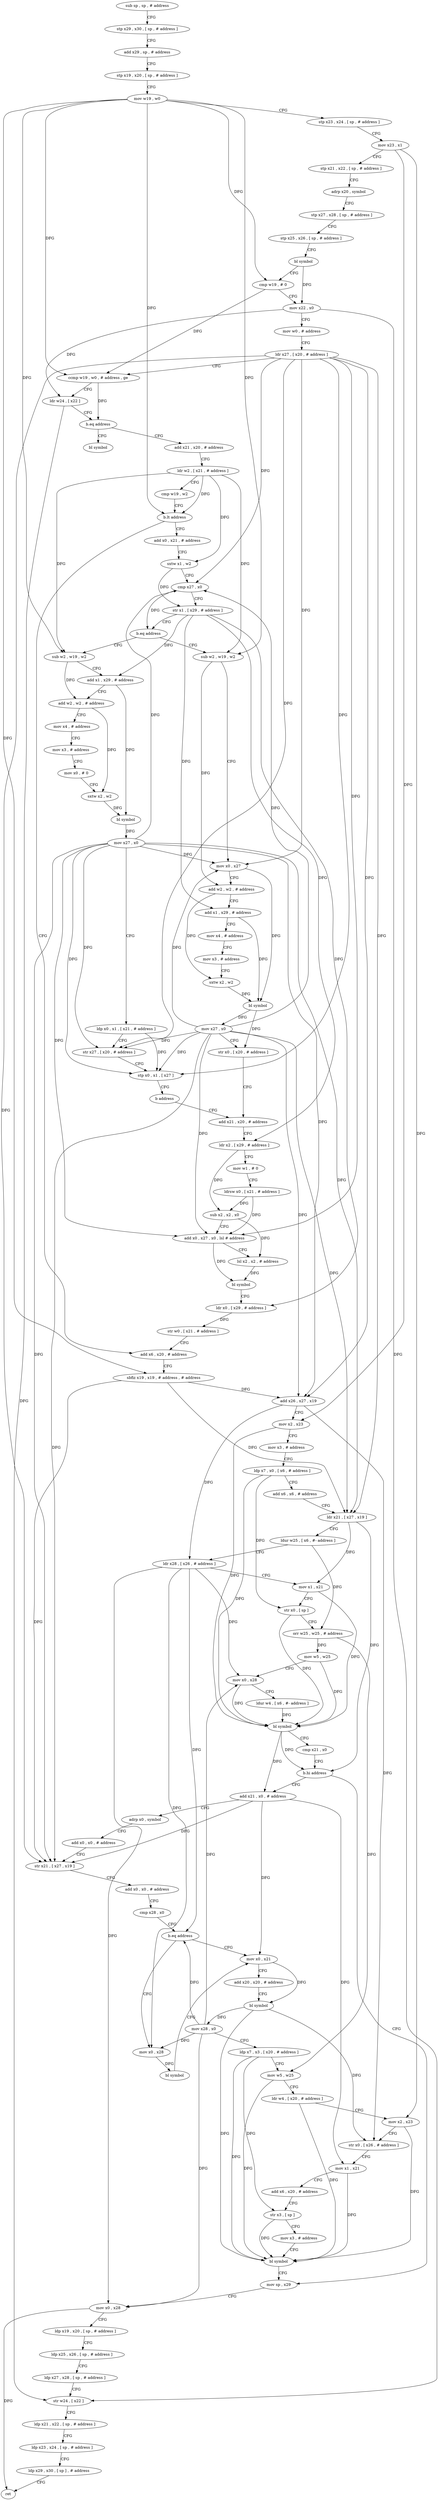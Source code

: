 digraph "func" {
"4224056" [label = "sub sp , sp , # address" ]
"4224060" [label = "stp x29 , x30 , [ sp , # address ]" ]
"4224064" [label = "add x29 , sp , # address" ]
"4224068" [label = "stp x19 , x20 , [ sp , # address ]" ]
"4224072" [label = "mov w19 , w0" ]
"4224076" [label = "stp x23 , x24 , [ sp , # address ]" ]
"4224080" [label = "mov x23 , x1" ]
"4224084" [label = "stp x21 , x22 , [ sp , # address ]" ]
"4224088" [label = "adrp x20 , symbol" ]
"4224092" [label = "stp x27 , x28 , [ sp , # address ]" ]
"4224096" [label = "stp x25 , x26 , [ sp , # address ]" ]
"4224100" [label = "bl symbol" ]
"4224104" [label = "cmp w19 , # 0" ]
"4224108" [label = "mov x22 , x0" ]
"4224112" [label = "mov w0 , # address" ]
"4224116" [label = "ldr x27 , [ x20 , # address ]" ]
"4224120" [label = "ccmp w19 , w0 , # address , ge" ]
"4224124" [label = "ldr w24 , [ x22 ]" ]
"4224128" [label = "b.eq address" ]
"4224508" [label = "bl symbol" ]
"4224132" [label = "add x21 , x20 , # address" ]
"4224136" [label = "ldr w2 , [ x21 , # address ]" ]
"4224140" [label = "cmp w19 , w2" ]
"4224144" [label = "b.lt address" ]
"4224248" [label = "add x6 , x20 , # address" ]
"4224148" [label = "add x0 , x21 , # address" ]
"4224252" [label = "sbfiz x19 , x19 , # address , # address" ]
"4224256" [label = "add x26 , x27 , x19" ]
"4224260" [label = "mov x2 , x23" ]
"4224264" [label = "mov x3 , # address" ]
"4224268" [label = "ldp x7 , x0 , [ x6 , # address ]" ]
"4224272" [label = "add x6 , x6 , # address" ]
"4224276" [label = "ldr x21 , [ x27 , x19 ]" ]
"4224280" [label = "ldur w25 , [ x6 , #- address ]" ]
"4224284" [label = "ldr x28 , [ x26 , # address ]" ]
"4224288" [label = "mov x1 , x21" ]
"4224292" [label = "str x0 , [ sp ]" ]
"4224296" [label = "orr w25 , w25 , # address" ]
"4224300" [label = "mov w5 , w25" ]
"4224304" [label = "mov x0 , x28" ]
"4224308" [label = "ldur w4 , [ x6 , #- address ]" ]
"4224312" [label = "bl symbol" ]
"4224316" [label = "cmp x21 , x0" ]
"4224320" [label = "b.hi address" ]
"4224416" [label = "mov sp , x29" ]
"4224324" [label = "add x21 , x0 , # address" ]
"4224152" [label = "sxtw x1 , w2" ]
"4224156" [label = "cmp x27 , x0" ]
"4224160" [label = "str x1 , [ x29 , # address ]" ]
"4224164" [label = "b.eq address" ]
"4224456" [label = "sub w2 , w19 , w2" ]
"4224168" [label = "sub w2 , w19 , w2" ]
"4224420" [label = "mov x0 , x28" ]
"4224424" [label = "ldp x19 , x20 , [ sp , # address ]" ]
"4224428" [label = "ldp x25 , x26 , [ sp , # address ]" ]
"4224432" [label = "ldp x27 , x28 , [ sp , # address ]" ]
"4224436" [label = "str w24 , [ x22 ]" ]
"4224440" [label = "ldp x21 , x22 , [ sp , # address ]" ]
"4224444" [label = "ldp x23 , x24 , [ sp , # address ]" ]
"4224448" [label = "ldp x29 , x30 , [ sp ] , # address" ]
"4224452" [label = "ret" ]
"4224328" [label = "adrp x0 , symbol" ]
"4224332" [label = "add x0 , x0 , # address" ]
"4224336" [label = "str x21 , [ x27 , x19 ]" ]
"4224340" [label = "add x0 , x0 , # address" ]
"4224344" [label = "cmp x28 , x0" ]
"4224348" [label = "b.eq address" ]
"4224360" [label = "mov x0 , x21" ]
"4224352" [label = "mov x0 , x28" ]
"4224460" [label = "add x1 , x29 , # address" ]
"4224464" [label = "add w2 , w2 , # address" ]
"4224468" [label = "mov x4 , # address" ]
"4224472" [label = "mov x3 , # address" ]
"4224476" [label = "mov x0 , # 0" ]
"4224480" [label = "sxtw x2 , w2" ]
"4224484" [label = "bl symbol" ]
"4224488" [label = "mov x27 , x0" ]
"4224492" [label = "ldp x0 , x1 , [ x21 , # address ]" ]
"4224496" [label = "str x27 , [ x20 , # address ]" ]
"4224500" [label = "stp x0 , x1 , [ x27 ]" ]
"4224504" [label = "b address" ]
"4224208" [label = "add x21 , x20 , # address" ]
"4224172" [label = "mov x0 , x27" ]
"4224176" [label = "add w2 , w2 , # address" ]
"4224180" [label = "add x1 , x29 , # address" ]
"4224184" [label = "mov x4 , # address" ]
"4224188" [label = "mov x3 , # address" ]
"4224192" [label = "sxtw x2 , w2" ]
"4224196" [label = "bl symbol" ]
"4224200" [label = "mov x27 , x0" ]
"4224204" [label = "str x0 , [ x20 , # address ]" ]
"4224364" [label = "add x20 , x20 , # address" ]
"4224368" [label = "bl symbol" ]
"4224372" [label = "mov x28 , x0" ]
"4224376" [label = "ldp x7 , x3 , [ x20 , # address ]" ]
"4224380" [label = "mov w5 , w25" ]
"4224384" [label = "ldr w4 , [ x20 , # address ]" ]
"4224388" [label = "mov x2 , x23" ]
"4224392" [label = "str x0 , [ x26 , # address ]" ]
"4224396" [label = "mov x1 , x21" ]
"4224400" [label = "add x6 , x20 , # address" ]
"4224404" [label = "str x3 , [ sp ]" ]
"4224408" [label = "mov x3 , # address" ]
"4224412" [label = "bl symbol" ]
"4224356" [label = "bl symbol" ]
"4224212" [label = "ldr x2 , [ x29 , # address ]" ]
"4224216" [label = "mov w1 , # 0" ]
"4224220" [label = "ldrsw x0 , [ x21 , # address ]" ]
"4224224" [label = "sub x2 , x2 , x0" ]
"4224228" [label = "add x0 , x27 , x0 , lsl # address" ]
"4224232" [label = "lsl x2 , x2 , # address" ]
"4224236" [label = "bl symbol" ]
"4224240" [label = "ldr x0 , [ x29 , # address ]" ]
"4224244" [label = "str w0 , [ x21 , # address ]" ]
"4224056" -> "4224060" [ label = "CFG" ]
"4224060" -> "4224064" [ label = "CFG" ]
"4224064" -> "4224068" [ label = "CFG" ]
"4224068" -> "4224072" [ label = "CFG" ]
"4224072" -> "4224076" [ label = "CFG" ]
"4224072" -> "4224104" [ label = "DFG" ]
"4224072" -> "4224120" [ label = "DFG" ]
"4224072" -> "4224144" [ label = "DFG" ]
"4224072" -> "4224252" [ label = "DFG" ]
"4224072" -> "4224456" [ label = "DFG" ]
"4224072" -> "4224168" [ label = "DFG" ]
"4224076" -> "4224080" [ label = "CFG" ]
"4224080" -> "4224084" [ label = "CFG" ]
"4224080" -> "4224260" [ label = "DFG" ]
"4224080" -> "4224388" [ label = "DFG" ]
"4224084" -> "4224088" [ label = "CFG" ]
"4224088" -> "4224092" [ label = "CFG" ]
"4224092" -> "4224096" [ label = "CFG" ]
"4224096" -> "4224100" [ label = "CFG" ]
"4224100" -> "4224104" [ label = "CFG" ]
"4224100" -> "4224108" [ label = "DFG" ]
"4224104" -> "4224108" [ label = "CFG" ]
"4224104" -> "4224120" [ label = "DFG" ]
"4224108" -> "4224112" [ label = "CFG" ]
"4224108" -> "4224124" [ label = "DFG" ]
"4224108" -> "4224436" [ label = "DFG" ]
"4224112" -> "4224116" [ label = "CFG" ]
"4224116" -> "4224120" [ label = "CFG" ]
"4224116" -> "4224256" [ label = "DFG" ]
"4224116" -> "4224276" [ label = "DFG" ]
"4224116" -> "4224156" [ label = "DFG" ]
"4224116" -> "4224336" [ label = "DFG" ]
"4224116" -> "4224496" [ label = "DFG" ]
"4224116" -> "4224500" [ label = "DFG" ]
"4224116" -> "4224172" [ label = "DFG" ]
"4224116" -> "4224228" [ label = "DFG" ]
"4224120" -> "4224124" [ label = "CFG" ]
"4224120" -> "4224128" [ label = "DFG" ]
"4224124" -> "4224128" [ label = "CFG" ]
"4224124" -> "4224436" [ label = "DFG" ]
"4224128" -> "4224508" [ label = "CFG" ]
"4224128" -> "4224132" [ label = "CFG" ]
"4224132" -> "4224136" [ label = "CFG" ]
"4224136" -> "4224140" [ label = "CFG" ]
"4224136" -> "4224144" [ label = "DFG" ]
"4224136" -> "4224152" [ label = "DFG" ]
"4224136" -> "4224456" [ label = "DFG" ]
"4224136" -> "4224168" [ label = "DFG" ]
"4224140" -> "4224144" [ label = "CFG" ]
"4224144" -> "4224248" [ label = "CFG" ]
"4224144" -> "4224148" [ label = "CFG" ]
"4224248" -> "4224252" [ label = "CFG" ]
"4224148" -> "4224152" [ label = "CFG" ]
"4224252" -> "4224256" [ label = "DFG" ]
"4224252" -> "4224276" [ label = "DFG" ]
"4224252" -> "4224336" [ label = "DFG" ]
"4224256" -> "4224260" [ label = "CFG" ]
"4224256" -> "4224284" [ label = "DFG" ]
"4224256" -> "4224392" [ label = "DFG" ]
"4224260" -> "4224264" [ label = "CFG" ]
"4224260" -> "4224312" [ label = "DFG" ]
"4224264" -> "4224268" [ label = "CFG" ]
"4224268" -> "4224272" [ label = "CFG" ]
"4224268" -> "4224312" [ label = "DFG" ]
"4224268" -> "4224292" [ label = "DFG" ]
"4224272" -> "4224276" [ label = "CFG" ]
"4224276" -> "4224280" [ label = "CFG" ]
"4224276" -> "4224288" [ label = "DFG" ]
"4224276" -> "4224320" [ label = "DFG" ]
"4224280" -> "4224284" [ label = "CFG" ]
"4224280" -> "4224296" [ label = "DFG" ]
"4224284" -> "4224288" [ label = "CFG" ]
"4224284" -> "4224304" [ label = "DFG" ]
"4224284" -> "4224420" [ label = "DFG" ]
"4224284" -> "4224348" [ label = "DFG" ]
"4224284" -> "4224352" [ label = "DFG" ]
"4224288" -> "4224292" [ label = "CFG" ]
"4224288" -> "4224312" [ label = "DFG" ]
"4224292" -> "4224296" [ label = "CFG" ]
"4224292" -> "4224312" [ label = "DFG" ]
"4224296" -> "4224300" [ label = "DFG" ]
"4224296" -> "4224380" [ label = "DFG" ]
"4224300" -> "4224304" [ label = "CFG" ]
"4224300" -> "4224312" [ label = "DFG" ]
"4224304" -> "4224308" [ label = "CFG" ]
"4224304" -> "4224312" [ label = "DFG" ]
"4224308" -> "4224312" [ label = "DFG" ]
"4224312" -> "4224316" [ label = "CFG" ]
"4224312" -> "4224320" [ label = "DFG" ]
"4224312" -> "4224324" [ label = "DFG" ]
"4224316" -> "4224320" [ label = "CFG" ]
"4224320" -> "4224416" [ label = "CFG" ]
"4224320" -> "4224324" [ label = "CFG" ]
"4224416" -> "4224420" [ label = "CFG" ]
"4224324" -> "4224328" [ label = "CFG" ]
"4224324" -> "4224336" [ label = "DFG" ]
"4224324" -> "4224360" [ label = "DFG" ]
"4224324" -> "4224396" [ label = "DFG" ]
"4224152" -> "4224156" [ label = "CFG" ]
"4224152" -> "4224160" [ label = "DFG" ]
"4224156" -> "4224160" [ label = "CFG" ]
"4224156" -> "4224164" [ label = "DFG" ]
"4224160" -> "4224164" [ label = "CFG" ]
"4224160" -> "4224212" [ label = "DFG" ]
"4224160" -> "4224240" [ label = "DFG" ]
"4224160" -> "4224460" [ label = "DFG" ]
"4224160" -> "4224180" [ label = "DFG" ]
"4224164" -> "4224456" [ label = "CFG" ]
"4224164" -> "4224168" [ label = "CFG" ]
"4224456" -> "4224460" [ label = "CFG" ]
"4224456" -> "4224464" [ label = "DFG" ]
"4224168" -> "4224172" [ label = "CFG" ]
"4224168" -> "4224176" [ label = "DFG" ]
"4224420" -> "4224424" [ label = "CFG" ]
"4224420" -> "4224452" [ label = "DFG" ]
"4224424" -> "4224428" [ label = "CFG" ]
"4224428" -> "4224432" [ label = "CFG" ]
"4224432" -> "4224436" [ label = "CFG" ]
"4224436" -> "4224440" [ label = "CFG" ]
"4224440" -> "4224444" [ label = "CFG" ]
"4224444" -> "4224448" [ label = "CFG" ]
"4224448" -> "4224452" [ label = "CFG" ]
"4224328" -> "4224332" [ label = "CFG" ]
"4224332" -> "4224336" [ label = "CFG" ]
"4224336" -> "4224340" [ label = "CFG" ]
"4224340" -> "4224344" [ label = "CFG" ]
"4224344" -> "4224348" [ label = "CFG" ]
"4224348" -> "4224360" [ label = "CFG" ]
"4224348" -> "4224352" [ label = "CFG" ]
"4224360" -> "4224364" [ label = "CFG" ]
"4224360" -> "4224368" [ label = "DFG" ]
"4224352" -> "4224356" [ label = "DFG" ]
"4224460" -> "4224464" [ label = "CFG" ]
"4224460" -> "4224484" [ label = "DFG" ]
"4224464" -> "4224468" [ label = "CFG" ]
"4224464" -> "4224480" [ label = "DFG" ]
"4224468" -> "4224472" [ label = "CFG" ]
"4224472" -> "4224476" [ label = "CFG" ]
"4224476" -> "4224480" [ label = "CFG" ]
"4224480" -> "4224484" [ label = "DFG" ]
"4224484" -> "4224488" [ label = "DFG" ]
"4224488" -> "4224492" [ label = "CFG" ]
"4224488" -> "4224156" [ label = "DFG" ]
"4224488" -> "4224256" [ label = "DFG" ]
"4224488" -> "4224276" [ label = "DFG" ]
"4224488" -> "4224336" [ label = "DFG" ]
"4224488" -> "4224496" [ label = "DFG" ]
"4224488" -> "4224500" [ label = "DFG" ]
"4224488" -> "4224172" [ label = "DFG" ]
"4224488" -> "4224228" [ label = "DFG" ]
"4224492" -> "4224496" [ label = "CFG" ]
"4224492" -> "4224500" [ label = "DFG" ]
"4224496" -> "4224500" [ label = "CFG" ]
"4224500" -> "4224504" [ label = "CFG" ]
"4224504" -> "4224208" [ label = "CFG" ]
"4224208" -> "4224212" [ label = "CFG" ]
"4224172" -> "4224176" [ label = "CFG" ]
"4224172" -> "4224196" [ label = "DFG" ]
"4224176" -> "4224180" [ label = "CFG" ]
"4224176" -> "4224192" [ label = "DFG" ]
"4224180" -> "4224184" [ label = "CFG" ]
"4224180" -> "4224196" [ label = "DFG" ]
"4224184" -> "4224188" [ label = "CFG" ]
"4224188" -> "4224192" [ label = "CFG" ]
"4224192" -> "4224196" [ label = "DFG" ]
"4224196" -> "4224200" [ label = "DFG" ]
"4224196" -> "4224204" [ label = "DFG" ]
"4224200" -> "4224204" [ label = "CFG" ]
"4224200" -> "4224156" [ label = "DFG" ]
"4224200" -> "4224496" [ label = "DFG" ]
"4224200" -> "4224172" [ label = "DFG" ]
"4224200" -> "4224256" [ label = "DFG" ]
"4224200" -> "4224276" [ label = "DFG" ]
"4224200" -> "4224336" [ label = "DFG" ]
"4224200" -> "4224500" [ label = "DFG" ]
"4224200" -> "4224228" [ label = "DFG" ]
"4224204" -> "4224208" [ label = "CFG" ]
"4224364" -> "4224368" [ label = "CFG" ]
"4224368" -> "4224372" [ label = "DFG" ]
"4224368" -> "4224392" [ label = "DFG" ]
"4224368" -> "4224412" [ label = "DFG" ]
"4224372" -> "4224376" [ label = "CFG" ]
"4224372" -> "4224304" [ label = "DFG" ]
"4224372" -> "4224420" [ label = "DFG" ]
"4224372" -> "4224348" [ label = "DFG" ]
"4224372" -> "4224352" [ label = "DFG" ]
"4224376" -> "4224380" [ label = "CFG" ]
"4224376" -> "4224412" [ label = "DFG" ]
"4224376" -> "4224404" [ label = "DFG" ]
"4224380" -> "4224384" [ label = "CFG" ]
"4224380" -> "4224412" [ label = "DFG" ]
"4224384" -> "4224388" [ label = "CFG" ]
"4224384" -> "4224412" [ label = "DFG" ]
"4224388" -> "4224392" [ label = "CFG" ]
"4224388" -> "4224412" [ label = "DFG" ]
"4224392" -> "4224396" [ label = "CFG" ]
"4224396" -> "4224400" [ label = "CFG" ]
"4224396" -> "4224412" [ label = "DFG" ]
"4224400" -> "4224404" [ label = "CFG" ]
"4224404" -> "4224408" [ label = "CFG" ]
"4224404" -> "4224412" [ label = "DFG" ]
"4224408" -> "4224412" [ label = "CFG" ]
"4224412" -> "4224416" [ label = "CFG" ]
"4224356" -> "4224360" [ label = "CFG" ]
"4224212" -> "4224216" [ label = "CFG" ]
"4224212" -> "4224224" [ label = "DFG" ]
"4224216" -> "4224220" [ label = "CFG" ]
"4224220" -> "4224224" [ label = "DFG" ]
"4224220" -> "4224228" [ label = "DFG" ]
"4224224" -> "4224228" [ label = "CFG" ]
"4224224" -> "4224232" [ label = "DFG" ]
"4224228" -> "4224232" [ label = "CFG" ]
"4224228" -> "4224236" [ label = "DFG" ]
"4224232" -> "4224236" [ label = "DFG" ]
"4224236" -> "4224240" [ label = "CFG" ]
"4224240" -> "4224244" [ label = "DFG" ]
"4224244" -> "4224248" [ label = "CFG" ]
}
